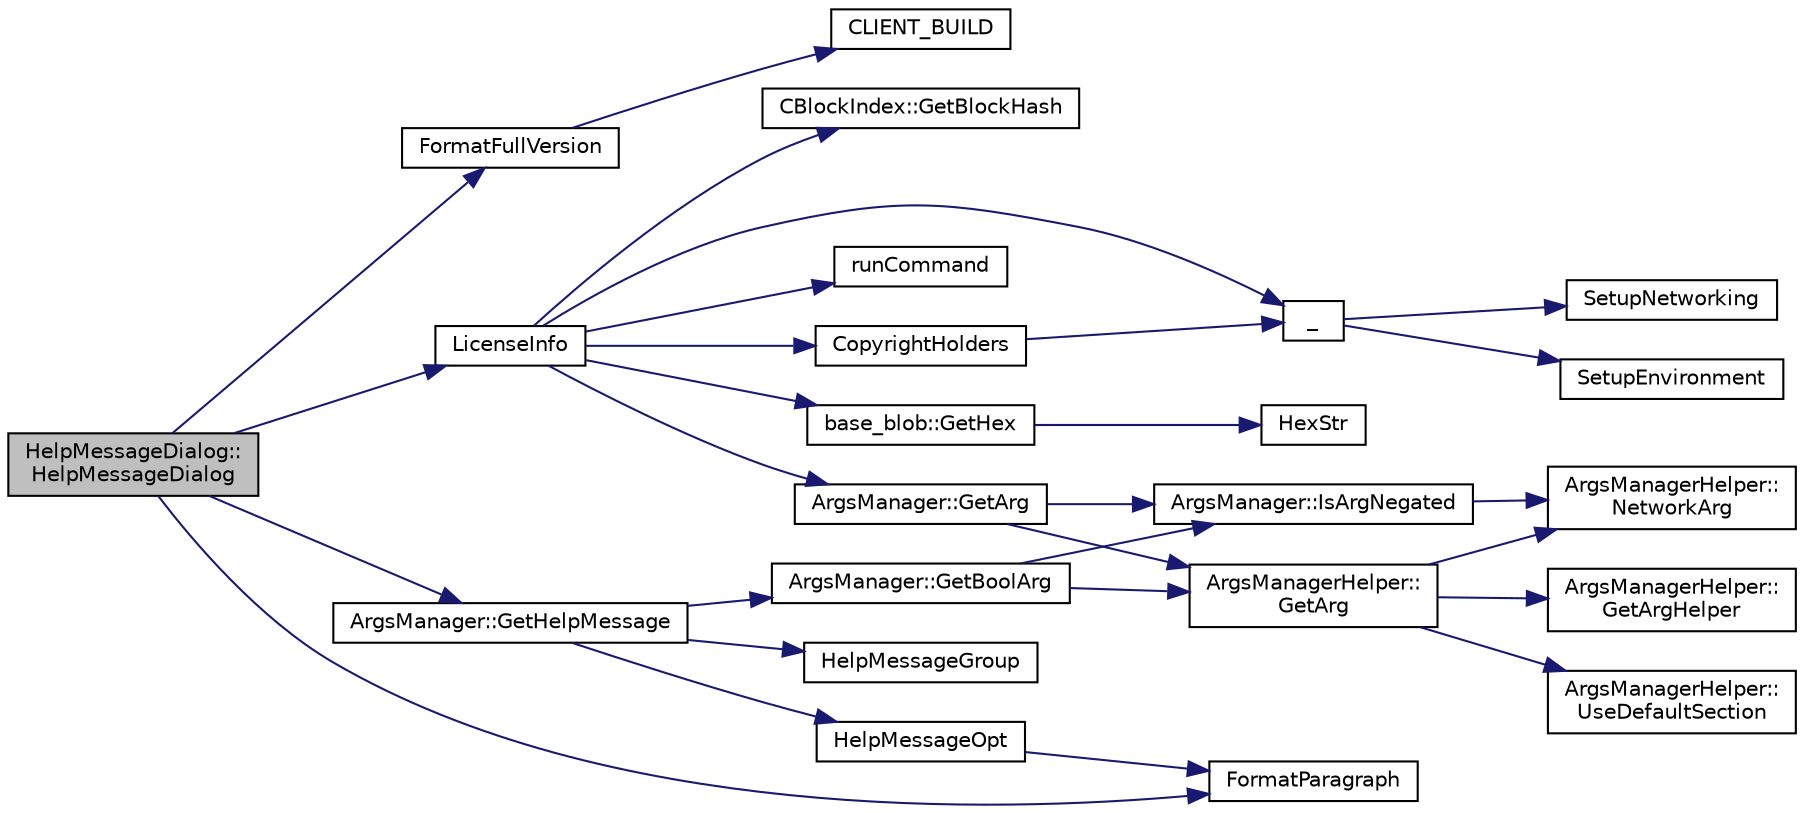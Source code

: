 digraph "HelpMessageDialog::HelpMessageDialog"
{
  edge [fontname="Helvetica",fontsize="10",labelfontname="Helvetica",labelfontsize="10"];
  node [fontname="Helvetica",fontsize="10",shape=record];
  rankdir="LR";
  Node1 [label="HelpMessageDialog::\lHelpMessageDialog",height=0.2,width=0.4,color="black", fillcolor="grey75", style="filled", fontcolor="black"];
  Node1 -> Node2 [color="midnightblue",fontsize="10",style="solid",fontname="Helvetica"];
  Node2 [label="FormatFullVersion",height=0.2,width=0.4,color="black", fillcolor="white", style="filled",URL="$clientversion_8cpp.html#ac3e3098552063f228d9deac38a8b9848"];
  Node2 -> Node3 [color="midnightblue",fontsize="10",style="solid",fontname="Helvetica"];
  Node3 [label="CLIENT_BUILD",height=0.2,width=0.4,color="black", fillcolor="white", style="filled",URL="$clientversion_8cpp.html#aff087070aeaa72e85b2d1a6192af8af5"];
  Node1 -> Node4 [color="midnightblue",fontsize="10",style="solid",fontname="Helvetica"];
  Node4 [label="LicenseInfo",height=0.2,width=0.4,color="black", fillcolor="white", style="filled",URL="$init_8cpp.html#ac9e2081343d328ca68b7c4c4793442d2",tooltip="Returns licensing information (for -version) "];
  Node4 -> Node5 [color="midnightblue",fontsize="10",style="solid",fontname="Helvetica"];
  Node5 [label="CopyrightHolders",height=0.2,width=0.4,color="black", fillcolor="white", style="filled",URL="$system_8cpp.html#a37261527315b7039a9b6d9916d1a6003"];
  Node5 -> Node6 [color="midnightblue",fontsize="10",style="solid",fontname="Helvetica"];
  Node6 [label="_",height=0.2,width=0.4,color="black", fillcolor="white", style="filled",URL="$system_8h.html#aad133bb6103b53cebf03fd01e2f11ba1",tooltip="Translation function. "];
  Node6 -> Node7 [color="midnightblue",fontsize="10",style="solid",fontname="Helvetica"];
  Node7 [label="SetupEnvironment",height=0.2,width=0.4,color="black", fillcolor="white", style="filled",URL="$system_8h.html#a9ed616020f4ef9b1a261b222bbec78e2"];
  Node6 -> Node8 [color="midnightblue",fontsize="10",style="solid",fontname="Helvetica"];
  Node8 [label="SetupNetworking",height=0.2,width=0.4,color="black", fillcolor="white", style="filled",URL="$system_8h.html#a66791919e137c59061e988d2d87ee9a1"];
  Node4 -> Node6 [color="midnightblue",fontsize="10",style="solid",fontname="Helvetica"];
  Node4 -> Node9 [color="midnightblue",fontsize="10",style="solid",fontname="Helvetica"];
  Node9 [label="ArgsManager::GetArg",height=0.2,width=0.4,color="black", fillcolor="white", style="filled",URL="$class_args_manager.html#a565c101a8d753ca2d71c7069a9d411c1",tooltip="Return string argument or default value. "];
  Node9 -> Node10 [color="midnightblue",fontsize="10",style="solid",fontname="Helvetica"];
  Node10 [label="ArgsManager::IsArgNegated",height=0.2,width=0.4,color="black", fillcolor="white", style="filled",URL="$class_args_manager.html#a279ccbf7bbe9de5dceb8c6bfd1736583",tooltip="Return true if the argument was originally passed as a negated option, i.e. "];
  Node10 -> Node11 [color="midnightblue",fontsize="10",style="solid",fontname="Helvetica"];
  Node11 [label="ArgsManagerHelper::\lNetworkArg",height=0.2,width=0.4,color="black", fillcolor="white", style="filled",URL="$class_args_manager_helper.html#a863ddbcfbd113cf88cf622a0a4e32c1d",tooltip="Convert regular argument into the network-specific setting. "];
  Node9 -> Node12 [color="midnightblue",fontsize="10",style="solid",fontname="Helvetica"];
  Node12 [label="ArgsManagerHelper::\lGetArg",height=0.2,width=0.4,color="black", fillcolor="white", style="filled",URL="$class_args_manager_helper.html#aa4f8f77dc468b29cffe50513c78a87cd"];
  Node12 -> Node13 [color="midnightblue",fontsize="10",style="solid",fontname="Helvetica"];
  Node13 [label="ArgsManagerHelper::\lGetArgHelper",height=0.2,width=0.4,color="black", fillcolor="white", style="filled",URL="$class_args_manager_helper.html#a1804a95992b4e10d04f0b92c53032b29",tooltip="Return true/false if an argument is set in a map, and also return the first (or last) of the possibly..."];
  Node12 -> Node11 [color="midnightblue",fontsize="10",style="solid",fontname="Helvetica"];
  Node12 -> Node14 [color="midnightblue",fontsize="10",style="solid",fontname="Helvetica"];
  Node14 [label="ArgsManagerHelper::\lUseDefaultSection",height=0.2,width=0.4,color="black", fillcolor="white", style="filled",URL="$class_args_manager_helper.html#a43f3488403e4f0433ade323e48008359",tooltip="Determine whether to use config settings in the default section, See also comments around ArgsManager..."];
  Node4 -> Node15 [color="midnightblue",fontsize="10",style="solid",fontname="Helvetica"];
  Node15 [label="CBlockIndex::GetBlockHash",height=0.2,width=0.4,color="black", fillcolor="white", style="filled",URL="$class_c_block_index.html#ab843ef9b8b0a0193ec3a5c24738e484f"];
  Node4 -> Node16 [color="midnightblue",fontsize="10",style="solid",fontname="Helvetica"];
  Node16 [label="base_blob::GetHex",height=0.2,width=0.4,color="black", fillcolor="white", style="filled",URL="$classbase__blob.html#a9541747b1f91f9469ac0aff90665bd32"];
  Node16 -> Node17 [color="midnightblue",fontsize="10",style="solid",fontname="Helvetica"];
  Node17 [label="HexStr",height=0.2,width=0.4,color="black", fillcolor="white", style="filled",URL="$strencodings_8h.html#af003e10d5d34c3271ca57ec79059a5ae"];
  Node4 -> Node18 [color="midnightblue",fontsize="10",style="solid",fontname="Helvetica"];
  Node18 [label="runCommand",height=0.2,width=0.4,color="black", fillcolor="white", style="filled",URL="$system_8cpp.html#aa803aa631ab8b4bd79fa9d7b2172bf9a"];
  Node1 -> Node19 [color="midnightblue",fontsize="10",style="solid",fontname="Helvetica"];
  Node19 [label="FormatParagraph",height=0.2,width=0.4,color="black", fillcolor="white", style="filled",URL="$strencodings_8cpp.html#a1f12da14116d6d2317c16d9a9daa6548",tooltip="Format a paragraph of text to a fixed width, adding spaces for indentation to any added line..."];
  Node1 -> Node20 [color="midnightblue",fontsize="10",style="solid",fontname="Helvetica"];
  Node20 [label="ArgsManager::GetHelpMessage",height=0.2,width=0.4,color="black", fillcolor="white", style="filled",URL="$class_args_manager.html#a674b4204f6920659ea54ecb9e7bb2d54",tooltip="Get the help string. "];
  Node20 -> Node21 [color="midnightblue",fontsize="10",style="solid",fontname="Helvetica"];
  Node21 [label="ArgsManager::GetBoolArg",height=0.2,width=0.4,color="black", fillcolor="white", style="filled",URL="$class_args_manager.html#a690fd2e1bae8f2de37bbcf0583d0b3ad",tooltip="Return boolean argument or default value. "];
  Node21 -> Node10 [color="midnightblue",fontsize="10",style="solid",fontname="Helvetica"];
  Node21 -> Node12 [color="midnightblue",fontsize="10",style="solid",fontname="Helvetica"];
  Node20 -> Node22 [color="midnightblue",fontsize="10",style="solid",fontname="Helvetica"];
  Node22 [label="HelpMessageGroup",height=0.2,width=0.4,color="black", fillcolor="white", style="filled",URL="$system_8cpp.html#aae6ceac1cd94a0e700783c733e60e970",tooltip="Format a string to be used as group of options in help messages. "];
  Node20 -> Node23 [color="midnightblue",fontsize="10",style="solid",fontname="Helvetica"];
  Node23 [label="HelpMessageOpt",height=0.2,width=0.4,color="black", fillcolor="white", style="filled",URL="$system_8cpp.html#aec85bcd561766ad0362a8fc5cd4a8542",tooltip="Format a string to be used as option description in help messages. "];
  Node23 -> Node19 [color="midnightblue",fontsize="10",style="solid",fontname="Helvetica"];
}
